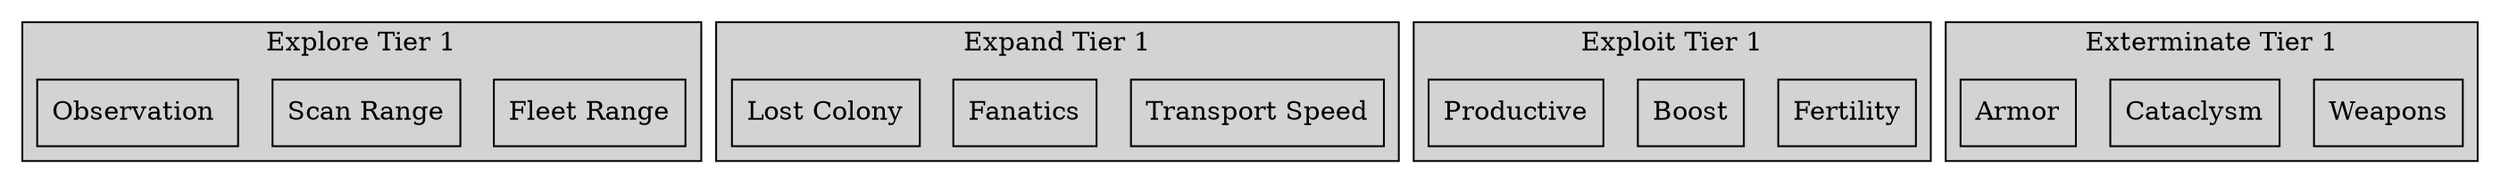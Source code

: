 digraph G {
	compound=true;
	graph [bgcolor="transparent"]
	node [shape=box, style="filled", color="black", fillcolor="lightgray", fontcolor="black"];
	edge [color="darkgray", dir=none]

	subgraph cluster_explore_1 {
		label="Explore Tier 1";
		style="filled"; color="black"; fillcolor="lightgray";
		"Fleet Range";
		"Scan Range";
		"Observation "; // Allows to scan a star system every n turns
	}
	subgraph cluster_expand_1 {
		label="Expand Tier 1";
		style="filled"; color="black"; fillcolor="lightgray";
		"Transport Speed";
		"Fanatics"; // Allows colonization of a far away star system for every "level"
		"Lost Colony"; // 
	}
	subgraph cluster_exploit_1 {
		label="Exploit Tier 1";
		style="filled"; color="black"; fillcolor="lightgray";
		"Fertility";
		"Boost"; // Speeds up the production of one colony
		"Productive"; // Speeds up the production of all colonies
	}
	subgraph cluster_exterminate_1 {
		label="Exterminate Tier 1";
		style="filled"; color="black"; fillcolor="lightgray";
		"Weapons"; // Allows ships to have weapons
		"Cataclysm"; // Each upgrade allows the destruction of some colony
		"Armor"; // Allows ships to have protection
	}
}
